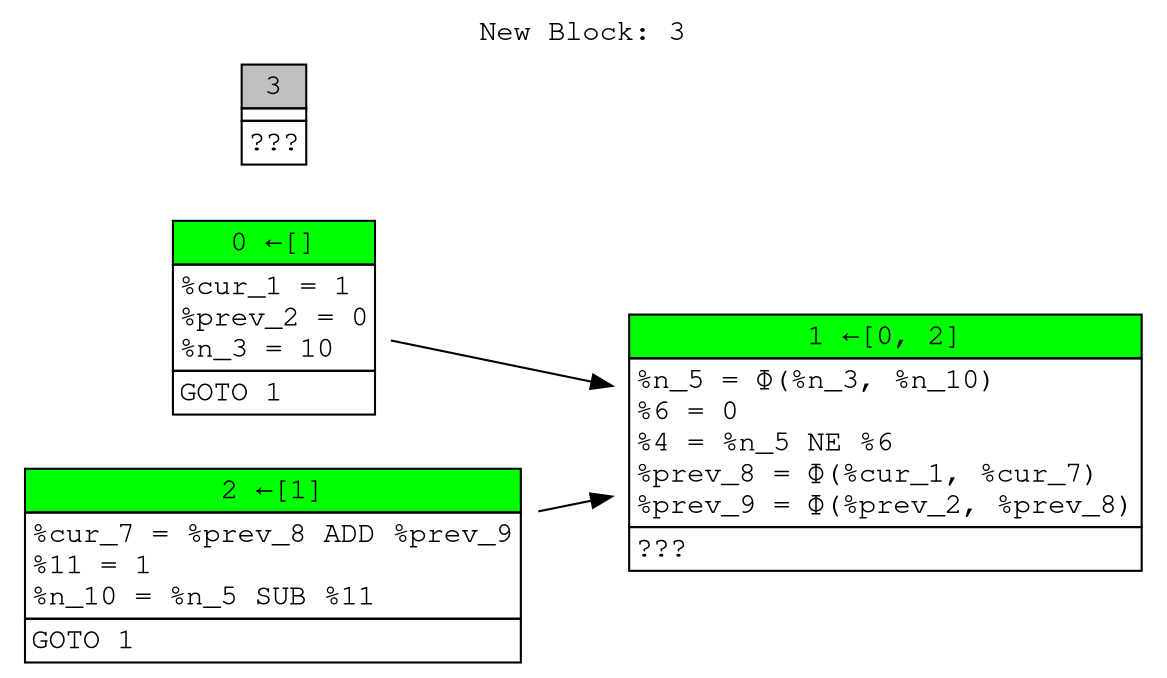 
        digraph {
            rankdir=LR;
            graph [fontname="Courier, monospace"];
            node [fontname="Courier, monospace"];
            edge [fontname="Courier, monospace"];
            labelloc="t";
            label="New Block: 3";
            bb_0[shape="none", label=<<table border="0" cellborder="1" cellspacing="0"><tr><td bgcolor="green" align="center" colspan="1">0 ←[]</td></tr><tr><td align="left" balign="left">%cur_1 = 1<br/>%prev_2 = 0<br/>%n_3 = 10<br/></td></tr><tr><td align="left">GOTO 1</td></tr></table>>];
bb_0 -> bb_1;
bb_1[shape="none", label=<<table border="0" cellborder="1" cellspacing="0"><tr><td bgcolor="green" align="center" colspan="1">1 ←[0, 2]</td></tr><tr><td align="left" balign="left">%n_5 = Φ(%n_3, %n_10)<br/>%6 = 0<br/>%4 = %n_5 NE %6<br/>%prev_8 = Φ(%cur_1, %cur_7)<br/>%prev_9 = Φ(%prev_2, %prev_8)<br/></td></tr><tr><td align="left">???</td></tr></table>>];
bb_2[shape="none", label=<<table border="0" cellborder="1" cellspacing="0"><tr><td bgcolor="green" align="center" colspan="1">2 ←[1]</td></tr><tr><td align="left" balign="left">%cur_7 = %prev_8 ADD %prev_9<br/>%11 = 1<br/>%n_10 = %n_5 SUB %11<br/></td></tr><tr><td align="left">GOTO 1</td></tr></table>>];
bb_2 -> bb_1;
bb_3[shape="none", label=<<table border="0" cellborder="1" cellspacing="0"><tr><td bgcolor="gray" align="center" colspan="1">3</td></tr><tr><td align="left" balign="left"></td></tr><tr><td align="left">???</td></tr></table>>];

}
